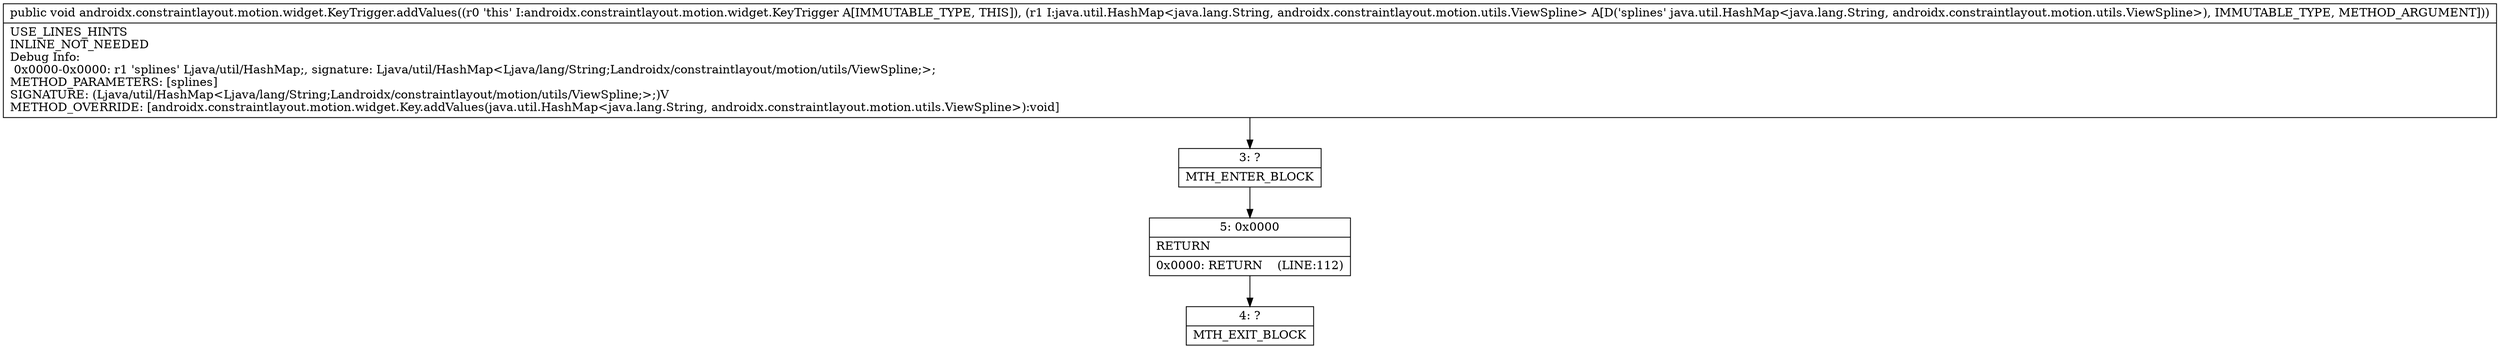 digraph "CFG forandroidx.constraintlayout.motion.widget.KeyTrigger.addValues(Ljava\/util\/HashMap;)V" {
Node_3 [shape=record,label="{3\:\ ?|MTH_ENTER_BLOCK\l}"];
Node_5 [shape=record,label="{5\:\ 0x0000|RETURN\l|0x0000: RETURN    (LINE:112)\l}"];
Node_4 [shape=record,label="{4\:\ ?|MTH_EXIT_BLOCK\l}"];
MethodNode[shape=record,label="{public void androidx.constraintlayout.motion.widget.KeyTrigger.addValues((r0 'this' I:androidx.constraintlayout.motion.widget.KeyTrigger A[IMMUTABLE_TYPE, THIS]), (r1 I:java.util.HashMap\<java.lang.String, androidx.constraintlayout.motion.utils.ViewSpline\> A[D('splines' java.util.HashMap\<java.lang.String, androidx.constraintlayout.motion.utils.ViewSpline\>), IMMUTABLE_TYPE, METHOD_ARGUMENT]))  | USE_LINES_HINTS\lINLINE_NOT_NEEDED\lDebug Info:\l  0x0000\-0x0000: r1 'splines' Ljava\/util\/HashMap;, signature: Ljava\/util\/HashMap\<Ljava\/lang\/String;Landroidx\/constraintlayout\/motion\/utils\/ViewSpline;\>;\lMETHOD_PARAMETERS: [splines]\lSIGNATURE: (Ljava\/util\/HashMap\<Ljava\/lang\/String;Landroidx\/constraintlayout\/motion\/utils\/ViewSpline;\>;)V\lMETHOD_OVERRIDE: [androidx.constraintlayout.motion.widget.Key.addValues(java.util.HashMap\<java.lang.String, androidx.constraintlayout.motion.utils.ViewSpline\>):void]\l}"];
MethodNode -> Node_3;Node_3 -> Node_5;
Node_5 -> Node_4;
}

